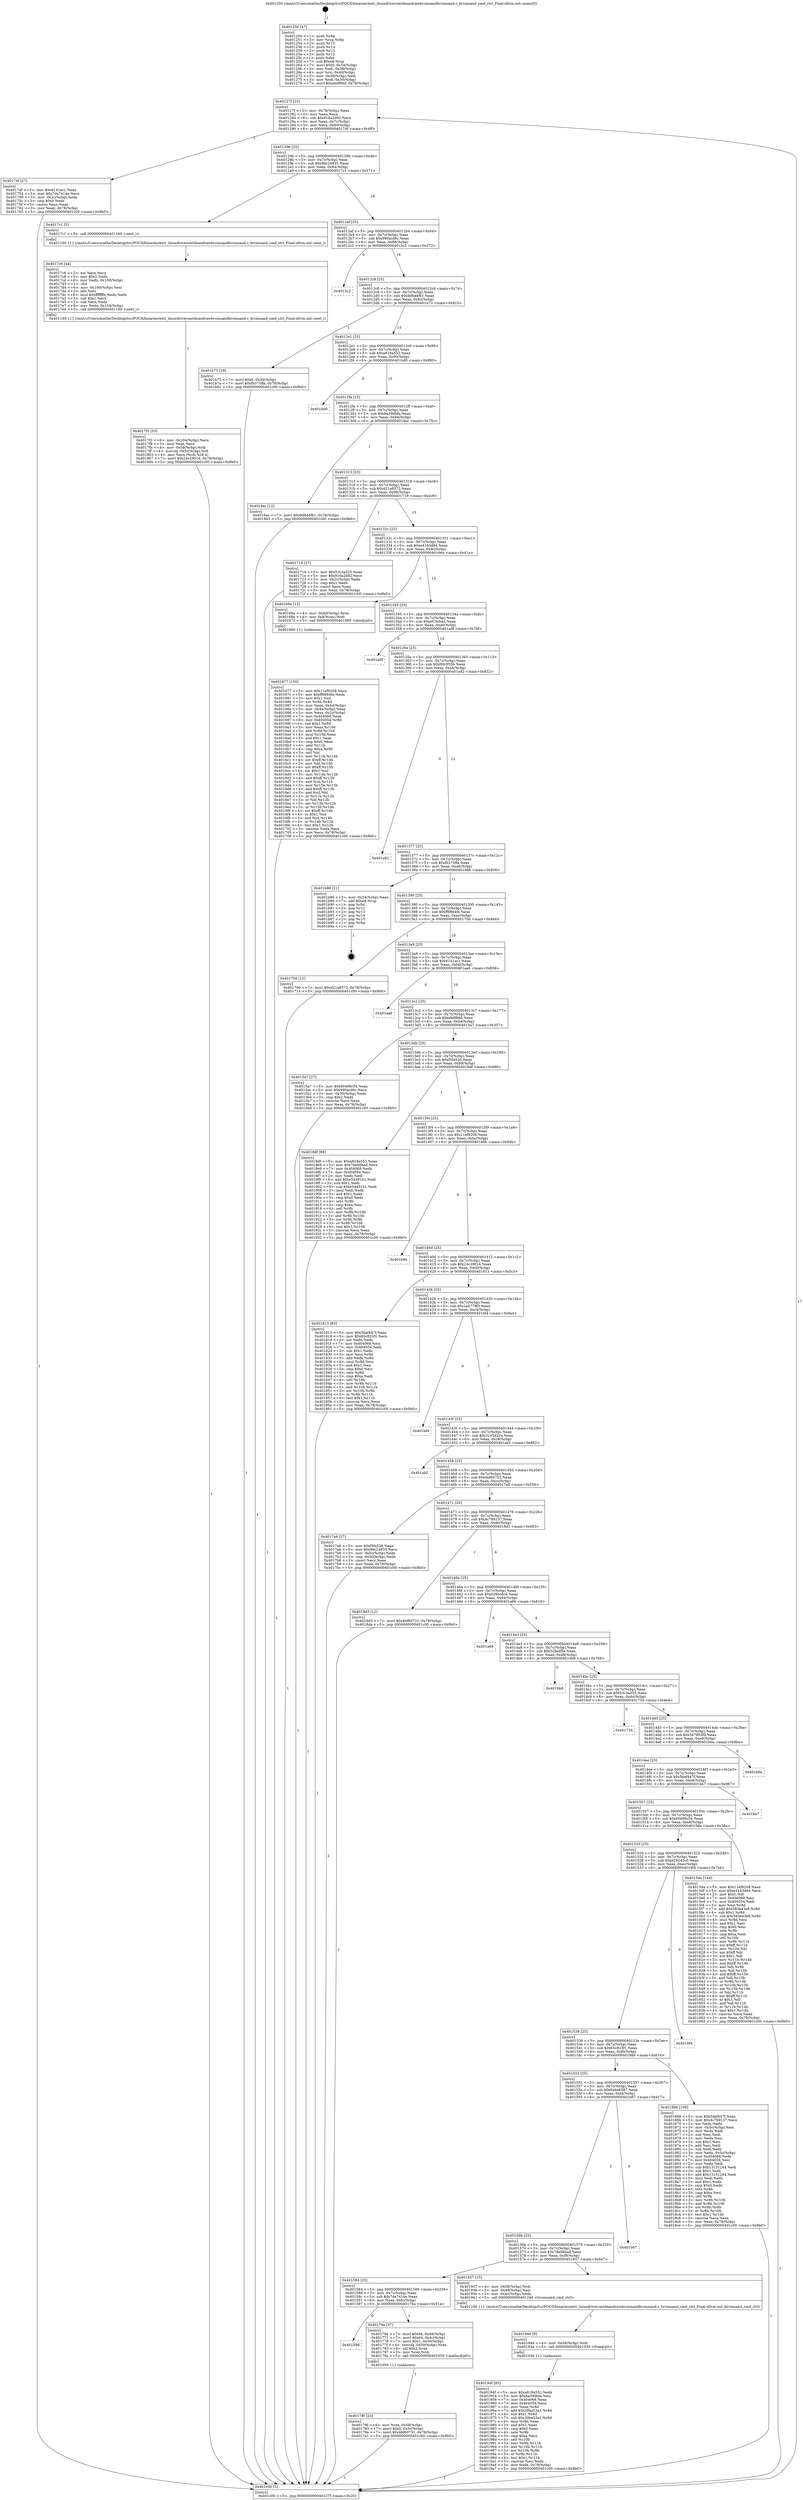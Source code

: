 digraph "0x401250" {
  label = "0x401250 (/mnt/c/Users/mathe/Desktop/tcc/POCII/binaries/extr_linuxdriversmtdnandrawbrcmnandbrcmnand.c_brcmnand_cmd_ctrl_Final-ollvm.out::main(0))"
  labelloc = "t"
  node[shape=record]

  Entry [label="",width=0.3,height=0.3,shape=circle,fillcolor=black,style=filled]
  "0x40127f" [label="{
     0x40127f [23]\l
     | [instrs]\l
     &nbsp;&nbsp;0x40127f \<+3\>: mov -0x78(%rbp),%eax\l
     &nbsp;&nbsp;0x401282 \<+2\>: mov %eax,%ecx\l
     &nbsp;&nbsp;0x401284 \<+6\>: sub $0x916a2d92,%ecx\l
     &nbsp;&nbsp;0x40128a \<+3\>: mov %eax,-0x7c(%rbp)\l
     &nbsp;&nbsp;0x40128d \<+3\>: mov %ecx,-0x80(%rbp)\l
     &nbsp;&nbsp;0x401290 \<+6\>: je 000000000040174f \<main+0x4ff\>\l
  }"]
  "0x40174f" [label="{
     0x40174f [27]\l
     | [instrs]\l
     &nbsp;&nbsp;0x40174f \<+5\>: mov $0x6141ac1,%eax\l
     &nbsp;&nbsp;0x401754 \<+5\>: mov $0x7de7414e,%ecx\l
     &nbsp;&nbsp;0x401759 \<+3\>: mov -0x2c(%rbp),%edx\l
     &nbsp;&nbsp;0x40175c \<+3\>: cmp $0x0,%edx\l
     &nbsp;&nbsp;0x40175f \<+3\>: cmove %ecx,%eax\l
     &nbsp;&nbsp;0x401762 \<+3\>: mov %eax,-0x78(%rbp)\l
     &nbsp;&nbsp;0x401765 \<+5\>: jmp 0000000000401c00 \<main+0x9b0\>\l
  }"]
  "0x401296" [label="{
     0x401296 [25]\l
     | [instrs]\l
     &nbsp;&nbsp;0x401296 \<+5\>: jmp 000000000040129b \<main+0x4b\>\l
     &nbsp;&nbsp;0x40129b \<+3\>: mov -0x7c(%rbp),%eax\l
     &nbsp;&nbsp;0x40129e \<+5\>: sub $0x96c24935,%eax\l
     &nbsp;&nbsp;0x4012a3 \<+6\>: mov %eax,-0x84(%rbp)\l
     &nbsp;&nbsp;0x4012a9 \<+6\>: je 00000000004017c1 \<main+0x571\>\l
  }"]
  Exit [label="",width=0.3,height=0.3,shape=circle,fillcolor=black,style=filled,peripheries=2]
  "0x4017c1" [label="{
     0x4017c1 [5]\l
     | [instrs]\l
     &nbsp;&nbsp;0x4017c1 \<+5\>: call 0000000000401160 \<next_i\>\l
     | [calls]\l
     &nbsp;&nbsp;0x401160 \{1\} (/mnt/c/Users/mathe/Desktop/tcc/POCII/binaries/extr_linuxdriversmtdnandrawbrcmnandbrcmnand.c_brcmnand_cmd_ctrl_Final-ollvm.out::next_i)\l
  }"]
  "0x4012af" [label="{
     0x4012af [25]\l
     | [instrs]\l
     &nbsp;&nbsp;0x4012af \<+5\>: jmp 00000000004012b4 \<main+0x64\>\l
     &nbsp;&nbsp;0x4012b4 \<+3\>: mov -0x7c(%rbp),%eax\l
     &nbsp;&nbsp;0x4012b7 \<+5\>: sub $0x990acd6c,%eax\l
     &nbsp;&nbsp;0x4012bc \<+6\>: mov %eax,-0x88(%rbp)\l
     &nbsp;&nbsp;0x4012c2 \<+6\>: je 00000000004015c2 \<main+0x372\>\l
  }"]
  "0x40194f" [label="{
     0x40194f [93]\l
     | [instrs]\l
     &nbsp;&nbsp;0x40194f \<+5\>: mov $0xa818a552,%edx\l
     &nbsp;&nbsp;0x401954 \<+5\>: mov $0xba39dbfa,%esi\l
     &nbsp;&nbsp;0x401959 \<+7\>: mov 0x404068,%eax\l
     &nbsp;&nbsp;0x401960 \<+7\>: mov 0x404054,%ecx\l
     &nbsp;&nbsp;0x401967 \<+3\>: mov %eax,%r8d\l
     &nbsp;&nbsp;0x40196a \<+7\>: add $0x30ba53a1,%r8d\l
     &nbsp;&nbsp;0x401971 \<+4\>: sub $0x1,%r8d\l
     &nbsp;&nbsp;0x401975 \<+7\>: sub $0x30ba53a1,%r8d\l
     &nbsp;&nbsp;0x40197c \<+4\>: imul %r8d,%eax\l
     &nbsp;&nbsp;0x401980 \<+3\>: and $0x1,%eax\l
     &nbsp;&nbsp;0x401983 \<+3\>: cmp $0x0,%eax\l
     &nbsp;&nbsp;0x401986 \<+4\>: sete %r9b\l
     &nbsp;&nbsp;0x40198a \<+3\>: cmp $0xa,%ecx\l
     &nbsp;&nbsp;0x40198d \<+4\>: setl %r10b\l
     &nbsp;&nbsp;0x401991 \<+3\>: mov %r9b,%r11b\l
     &nbsp;&nbsp;0x401994 \<+3\>: and %r10b,%r11b\l
     &nbsp;&nbsp;0x401997 \<+3\>: xor %r10b,%r9b\l
     &nbsp;&nbsp;0x40199a \<+3\>: or %r9b,%r11b\l
     &nbsp;&nbsp;0x40199d \<+4\>: test $0x1,%r11b\l
     &nbsp;&nbsp;0x4019a1 \<+3\>: cmovne %esi,%edx\l
     &nbsp;&nbsp;0x4019a4 \<+3\>: mov %edx,-0x78(%rbp)\l
     &nbsp;&nbsp;0x4019a7 \<+5\>: jmp 0000000000401c00 \<main+0x9b0\>\l
  }"]
  "0x4015c2" [label="{
     0x4015c2\l
  }", style=dashed]
  "0x4012c8" [label="{
     0x4012c8 [25]\l
     | [instrs]\l
     &nbsp;&nbsp;0x4012c8 \<+5\>: jmp 00000000004012cd \<main+0x7d\>\l
     &nbsp;&nbsp;0x4012cd \<+3\>: mov -0x7c(%rbp),%eax\l
     &nbsp;&nbsp;0x4012d0 \<+5\>: sub $0x9d6d4f61,%eax\l
     &nbsp;&nbsp;0x4012d5 \<+6\>: mov %eax,-0x8c(%rbp)\l
     &nbsp;&nbsp;0x4012db \<+6\>: je 0000000000401b73 \<main+0x923\>\l
  }"]
  "0x401946" [label="{
     0x401946 [9]\l
     | [instrs]\l
     &nbsp;&nbsp;0x401946 \<+4\>: mov -0x58(%rbp),%rdi\l
     &nbsp;&nbsp;0x40194a \<+5\>: call 0000000000401030 \<free@plt\>\l
     | [calls]\l
     &nbsp;&nbsp;0x401030 \{1\} (unknown)\l
  }"]
  "0x401b73" [label="{
     0x401b73 [19]\l
     | [instrs]\l
     &nbsp;&nbsp;0x401b73 \<+7\>: movl $0x0,-0x34(%rbp)\l
     &nbsp;&nbsp;0x401b7a \<+7\>: movl $0xfb375ffa,-0x78(%rbp)\l
     &nbsp;&nbsp;0x401b81 \<+5\>: jmp 0000000000401c00 \<main+0x9b0\>\l
  }"]
  "0x4012e1" [label="{
     0x4012e1 [25]\l
     | [instrs]\l
     &nbsp;&nbsp;0x4012e1 \<+5\>: jmp 00000000004012e6 \<main+0x96\>\l
     &nbsp;&nbsp;0x4012e6 \<+3\>: mov -0x7c(%rbp),%eax\l
     &nbsp;&nbsp;0x4012e9 \<+5\>: sub $0xa818a552,%eax\l
     &nbsp;&nbsp;0x4012ee \<+6\>: mov %eax,-0x90(%rbp)\l
     &nbsp;&nbsp;0x4012f4 \<+6\>: je 0000000000401bd0 \<main+0x980\>\l
  }"]
  "0x4017f2" [label="{
     0x4017f2 [33]\l
     | [instrs]\l
     &nbsp;&nbsp;0x4017f2 \<+6\>: mov -0x104(%rbp),%ecx\l
     &nbsp;&nbsp;0x4017f8 \<+3\>: imul %eax,%ecx\l
     &nbsp;&nbsp;0x4017fb \<+4\>: mov -0x58(%rbp),%rdi\l
     &nbsp;&nbsp;0x4017ff \<+4\>: movslq -0x5c(%rbp),%r8\l
     &nbsp;&nbsp;0x401803 \<+4\>: mov %ecx,(%rdi,%r8,4)\l
     &nbsp;&nbsp;0x401807 \<+7\>: movl $0x24c29016,-0x78(%rbp)\l
     &nbsp;&nbsp;0x40180e \<+5\>: jmp 0000000000401c00 \<main+0x9b0\>\l
  }"]
  "0x401bd0" [label="{
     0x401bd0\l
  }", style=dashed]
  "0x4012fa" [label="{
     0x4012fa [25]\l
     | [instrs]\l
     &nbsp;&nbsp;0x4012fa \<+5\>: jmp 00000000004012ff \<main+0xaf\>\l
     &nbsp;&nbsp;0x4012ff \<+3\>: mov -0x7c(%rbp),%eax\l
     &nbsp;&nbsp;0x401302 \<+5\>: sub $0xba39dbfa,%eax\l
     &nbsp;&nbsp;0x401307 \<+6\>: mov %eax,-0x94(%rbp)\l
     &nbsp;&nbsp;0x40130d \<+6\>: je 00000000004019ac \<main+0x75c\>\l
  }"]
  "0x4017c6" [label="{
     0x4017c6 [44]\l
     | [instrs]\l
     &nbsp;&nbsp;0x4017c6 \<+2\>: xor %ecx,%ecx\l
     &nbsp;&nbsp;0x4017c8 \<+5\>: mov $0x2,%edx\l
     &nbsp;&nbsp;0x4017cd \<+6\>: mov %edx,-0x100(%rbp)\l
     &nbsp;&nbsp;0x4017d3 \<+1\>: cltd\l
     &nbsp;&nbsp;0x4017d4 \<+6\>: mov -0x100(%rbp),%esi\l
     &nbsp;&nbsp;0x4017da \<+2\>: idiv %esi\l
     &nbsp;&nbsp;0x4017dc \<+6\>: imul $0xfffffffe,%edx,%edx\l
     &nbsp;&nbsp;0x4017e2 \<+3\>: sub $0x1,%ecx\l
     &nbsp;&nbsp;0x4017e5 \<+2\>: sub %ecx,%edx\l
     &nbsp;&nbsp;0x4017e7 \<+6\>: mov %edx,-0x104(%rbp)\l
     &nbsp;&nbsp;0x4017ed \<+5\>: call 0000000000401160 \<next_i\>\l
     | [calls]\l
     &nbsp;&nbsp;0x401160 \{1\} (/mnt/c/Users/mathe/Desktop/tcc/POCII/binaries/extr_linuxdriversmtdnandrawbrcmnandbrcmnand.c_brcmnand_cmd_ctrl_Final-ollvm.out::next_i)\l
  }"]
  "0x4019ac" [label="{
     0x4019ac [12]\l
     | [instrs]\l
     &nbsp;&nbsp;0x4019ac \<+7\>: movl $0x9d6d4f61,-0x78(%rbp)\l
     &nbsp;&nbsp;0x4019b3 \<+5\>: jmp 0000000000401c00 \<main+0x9b0\>\l
  }"]
  "0x401313" [label="{
     0x401313 [25]\l
     | [instrs]\l
     &nbsp;&nbsp;0x401313 \<+5\>: jmp 0000000000401318 \<main+0xc8\>\l
     &nbsp;&nbsp;0x401318 \<+3\>: mov -0x7c(%rbp),%eax\l
     &nbsp;&nbsp;0x40131b \<+5\>: sub $0xd21a8572,%eax\l
     &nbsp;&nbsp;0x401320 \<+6\>: mov %eax,-0x98(%rbp)\l
     &nbsp;&nbsp;0x401326 \<+6\>: je 0000000000401719 \<main+0x4c9\>\l
  }"]
  "0x40178f" [label="{
     0x40178f [23]\l
     | [instrs]\l
     &nbsp;&nbsp;0x40178f \<+4\>: mov %rax,-0x58(%rbp)\l
     &nbsp;&nbsp;0x401793 \<+7\>: movl $0x0,-0x5c(%rbp)\l
     &nbsp;&nbsp;0x40179a \<+7\>: movl $0x4bf60731,-0x78(%rbp)\l
     &nbsp;&nbsp;0x4017a1 \<+5\>: jmp 0000000000401c00 \<main+0x9b0\>\l
  }"]
  "0x401719" [label="{
     0x401719 [27]\l
     | [instrs]\l
     &nbsp;&nbsp;0x401719 \<+5\>: mov $0x53c3a325,%eax\l
     &nbsp;&nbsp;0x40171e \<+5\>: mov $0x916a2d92,%ecx\l
     &nbsp;&nbsp;0x401723 \<+3\>: mov -0x2c(%rbp),%edx\l
     &nbsp;&nbsp;0x401726 \<+3\>: cmp $0x1,%edx\l
     &nbsp;&nbsp;0x401729 \<+3\>: cmovl %ecx,%eax\l
     &nbsp;&nbsp;0x40172c \<+3\>: mov %eax,-0x78(%rbp)\l
     &nbsp;&nbsp;0x40172f \<+5\>: jmp 0000000000401c00 \<main+0x9b0\>\l
  }"]
  "0x40132c" [label="{
     0x40132c [25]\l
     | [instrs]\l
     &nbsp;&nbsp;0x40132c \<+5\>: jmp 0000000000401331 \<main+0xe1\>\l
     &nbsp;&nbsp;0x401331 \<+3\>: mov -0x7c(%rbp),%eax\l
     &nbsp;&nbsp;0x401334 \<+5\>: sub $0xe4163d84,%eax\l
     &nbsp;&nbsp;0x401339 \<+6\>: mov %eax,-0x9c(%rbp)\l
     &nbsp;&nbsp;0x40133f \<+6\>: je 000000000040166a \<main+0x41a\>\l
  }"]
  "0x40159d" [label="{
     0x40159d\l
  }", style=dashed]
  "0x40166a" [label="{
     0x40166a [13]\l
     | [instrs]\l
     &nbsp;&nbsp;0x40166a \<+4\>: mov -0x40(%rbp),%rax\l
     &nbsp;&nbsp;0x40166e \<+4\>: mov 0x8(%rax),%rdi\l
     &nbsp;&nbsp;0x401672 \<+5\>: call 0000000000401060 \<atoi@plt\>\l
     | [calls]\l
     &nbsp;&nbsp;0x401060 \{1\} (unknown)\l
  }"]
  "0x401345" [label="{
     0x401345 [25]\l
     | [instrs]\l
     &nbsp;&nbsp;0x401345 \<+5\>: jmp 000000000040134a \<main+0xfa\>\l
     &nbsp;&nbsp;0x40134a \<+3\>: mov -0x7c(%rbp),%eax\l
     &nbsp;&nbsp;0x40134d \<+5\>: sub $0xef10cba2,%eax\l
     &nbsp;&nbsp;0x401352 \<+6\>: mov %eax,-0xa0(%rbp)\l
     &nbsp;&nbsp;0x401358 \<+6\>: je 0000000000401a0f \<main+0x7bf\>\l
  }"]
  "0x40176a" [label="{
     0x40176a [37]\l
     | [instrs]\l
     &nbsp;&nbsp;0x40176a \<+7\>: movl $0x64,-0x48(%rbp)\l
     &nbsp;&nbsp;0x401771 \<+7\>: movl $0x64,-0x4c(%rbp)\l
     &nbsp;&nbsp;0x401778 \<+7\>: movl $0x1,-0x50(%rbp)\l
     &nbsp;&nbsp;0x40177f \<+4\>: movslq -0x50(%rbp),%rax\l
     &nbsp;&nbsp;0x401783 \<+4\>: shl $0x2,%rax\l
     &nbsp;&nbsp;0x401787 \<+3\>: mov %rax,%rdi\l
     &nbsp;&nbsp;0x40178a \<+5\>: call 0000000000401050 \<malloc@plt\>\l
     | [calls]\l
     &nbsp;&nbsp;0x401050 \{1\} (unknown)\l
  }"]
  "0x401a0f" [label="{
     0x401a0f\l
  }", style=dashed]
  "0x40135e" [label="{
     0x40135e [25]\l
     | [instrs]\l
     &nbsp;&nbsp;0x40135e \<+5\>: jmp 0000000000401363 \<main+0x113\>\l
     &nbsp;&nbsp;0x401363 \<+3\>: mov -0x7c(%rbp),%eax\l
     &nbsp;&nbsp;0x401366 \<+5\>: sub $0xf043f35b,%eax\l
     &nbsp;&nbsp;0x40136b \<+6\>: mov %eax,-0xa4(%rbp)\l
     &nbsp;&nbsp;0x401371 \<+6\>: je 0000000000401a82 \<main+0x832\>\l
  }"]
  "0x401584" [label="{
     0x401584 [25]\l
     | [instrs]\l
     &nbsp;&nbsp;0x401584 \<+5\>: jmp 0000000000401589 \<main+0x339\>\l
     &nbsp;&nbsp;0x401589 \<+3\>: mov -0x7c(%rbp),%eax\l
     &nbsp;&nbsp;0x40158c \<+5\>: sub $0x7de7414e,%eax\l
     &nbsp;&nbsp;0x401591 \<+6\>: mov %eax,-0xfc(%rbp)\l
     &nbsp;&nbsp;0x401597 \<+6\>: je 000000000040176a \<main+0x51a\>\l
  }"]
  "0x401a82" [label="{
     0x401a82\l
  }", style=dashed]
  "0x401377" [label="{
     0x401377 [25]\l
     | [instrs]\l
     &nbsp;&nbsp;0x401377 \<+5\>: jmp 000000000040137c \<main+0x12c\>\l
     &nbsp;&nbsp;0x40137c \<+3\>: mov -0x7c(%rbp),%eax\l
     &nbsp;&nbsp;0x40137f \<+5\>: sub $0xfb375ffa,%eax\l
     &nbsp;&nbsp;0x401384 \<+6\>: mov %eax,-0xa8(%rbp)\l
     &nbsp;&nbsp;0x40138a \<+6\>: je 0000000000401b86 \<main+0x936\>\l
  }"]
  "0x401937" [label="{
     0x401937 [15]\l
     | [instrs]\l
     &nbsp;&nbsp;0x401937 \<+4\>: mov -0x58(%rbp),%rdi\l
     &nbsp;&nbsp;0x40193b \<+3\>: mov -0x48(%rbp),%esi\l
     &nbsp;&nbsp;0x40193e \<+3\>: mov -0x4c(%rbp),%edx\l
     &nbsp;&nbsp;0x401941 \<+5\>: call 0000000000401240 \<brcmnand_cmd_ctrl\>\l
     | [calls]\l
     &nbsp;&nbsp;0x401240 \{1\} (/mnt/c/Users/mathe/Desktop/tcc/POCII/binaries/extr_linuxdriversmtdnandrawbrcmnandbrcmnand.c_brcmnand_cmd_ctrl_Final-ollvm.out::brcmnand_cmd_ctrl)\l
  }"]
  "0x401b86" [label="{
     0x401b86 [21]\l
     | [instrs]\l
     &nbsp;&nbsp;0x401b86 \<+3\>: mov -0x34(%rbp),%eax\l
     &nbsp;&nbsp;0x401b89 \<+7\>: add $0xe8,%rsp\l
     &nbsp;&nbsp;0x401b90 \<+1\>: pop %rbx\l
     &nbsp;&nbsp;0x401b91 \<+2\>: pop %r12\l
     &nbsp;&nbsp;0x401b93 \<+2\>: pop %r13\l
     &nbsp;&nbsp;0x401b95 \<+2\>: pop %r14\l
     &nbsp;&nbsp;0x401b97 \<+2\>: pop %r15\l
     &nbsp;&nbsp;0x401b99 \<+1\>: pop %rbp\l
     &nbsp;&nbsp;0x401b9a \<+1\>: ret\l
  }"]
  "0x401390" [label="{
     0x401390 [25]\l
     | [instrs]\l
     &nbsp;&nbsp;0x401390 \<+5\>: jmp 0000000000401395 \<main+0x145\>\l
     &nbsp;&nbsp;0x401395 \<+3\>: mov -0x7c(%rbp),%eax\l
     &nbsp;&nbsp;0x401398 \<+5\>: sub $0xff9864fe,%eax\l
     &nbsp;&nbsp;0x40139d \<+6\>: mov %eax,-0xac(%rbp)\l
     &nbsp;&nbsp;0x4013a3 \<+6\>: je 000000000040170d \<main+0x4bd\>\l
  }"]
  "0x40156b" [label="{
     0x40156b [25]\l
     | [instrs]\l
     &nbsp;&nbsp;0x40156b \<+5\>: jmp 0000000000401570 \<main+0x320\>\l
     &nbsp;&nbsp;0x401570 \<+3\>: mov -0x7c(%rbp),%eax\l
     &nbsp;&nbsp;0x401573 \<+5\>: sub $0x7de08bad,%eax\l
     &nbsp;&nbsp;0x401578 \<+6\>: mov %eax,-0xf8(%rbp)\l
     &nbsp;&nbsp;0x40157e \<+6\>: je 0000000000401937 \<main+0x6e7\>\l
  }"]
  "0x40170d" [label="{
     0x40170d [12]\l
     | [instrs]\l
     &nbsp;&nbsp;0x40170d \<+7\>: movl $0xd21a8572,-0x78(%rbp)\l
     &nbsp;&nbsp;0x401714 \<+5\>: jmp 0000000000401c00 \<main+0x9b0\>\l
  }"]
  "0x4013a9" [label="{
     0x4013a9 [25]\l
     | [instrs]\l
     &nbsp;&nbsp;0x4013a9 \<+5\>: jmp 00000000004013ae \<main+0x15e\>\l
     &nbsp;&nbsp;0x4013ae \<+3\>: mov -0x7c(%rbp),%eax\l
     &nbsp;&nbsp;0x4013b1 \<+5\>: sub $0x6141ac1,%eax\l
     &nbsp;&nbsp;0x4013b6 \<+6\>: mov %eax,-0xb0(%rbp)\l
     &nbsp;&nbsp;0x4013bc \<+6\>: je 0000000000401aa6 \<main+0x856\>\l
  }"]
  "0x401b67" [label="{
     0x401b67\l
  }", style=dashed]
  "0x401aa6" [label="{
     0x401aa6\l
  }", style=dashed]
  "0x4013c2" [label="{
     0x4013c2 [25]\l
     | [instrs]\l
     &nbsp;&nbsp;0x4013c2 \<+5\>: jmp 00000000004013c7 \<main+0x177\>\l
     &nbsp;&nbsp;0x4013c7 \<+3\>: mov -0x7c(%rbp),%eax\l
     &nbsp;&nbsp;0x4013ca \<+5\>: sub $0xebdf86d,%eax\l
     &nbsp;&nbsp;0x4013cf \<+6\>: mov %eax,-0xb4(%rbp)\l
     &nbsp;&nbsp;0x4013d5 \<+6\>: je 00000000004015a7 \<main+0x357\>\l
  }"]
  "0x401552" [label="{
     0x401552 [25]\l
     | [instrs]\l
     &nbsp;&nbsp;0x401552 \<+5\>: jmp 0000000000401557 \<main+0x307\>\l
     &nbsp;&nbsp;0x401557 \<+3\>: mov -0x7c(%rbp),%eax\l
     &nbsp;&nbsp;0x40155a \<+5\>: sub $0x6d4e6587,%eax\l
     &nbsp;&nbsp;0x40155f \<+6\>: mov %eax,-0xf4(%rbp)\l
     &nbsp;&nbsp;0x401565 \<+6\>: je 0000000000401b67 \<main+0x917\>\l
  }"]
  "0x4015a7" [label="{
     0x4015a7 [27]\l
     | [instrs]\l
     &nbsp;&nbsp;0x4015a7 \<+5\>: mov $0x60486c54,%eax\l
     &nbsp;&nbsp;0x4015ac \<+5\>: mov $0x990acd6c,%ecx\l
     &nbsp;&nbsp;0x4015b1 \<+3\>: mov -0x30(%rbp),%edx\l
     &nbsp;&nbsp;0x4015b4 \<+3\>: cmp $0x2,%edx\l
     &nbsp;&nbsp;0x4015b7 \<+3\>: cmovne %ecx,%eax\l
     &nbsp;&nbsp;0x4015ba \<+3\>: mov %eax,-0x78(%rbp)\l
     &nbsp;&nbsp;0x4015bd \<+5\>: jmp 0000000000401c00 \<main+0x9b0\>\l
  }"]
  "0x4013db" [label="{
     0x4013db [25]\l
     | [instrs]\l
     &nbsp;&nbsp;0x4013db \<+5\>: jmp 00000000004013e0 \<main+0x190\>\l
     &nbsp;&nbsp;0x4013e0 \<+3\>: mov -0x7c(%rbp),%eax\l
     &nbsp;&nbsp;0x4013e3 \<+5\>: sub $0xf5fa526,%eax\l
     &nbsp;&nbsp;0x4013e8 \<+6\>: mov %eax,-0xb8(%rbp)\l
     &nbsp;&nbsp;0x4013ee \<+6\>: je 00000000004018df \<main+0x68f\>\l
  }"]
  "0x401c00" [label="{
     0x401c00 [5]\l
     | [instrs]\l
     &nbsp;&nbsp;0x401c00 \<+5\>: jmp 000000000040127f \<main+0x2f\>\l
  }"]
  "0x401250" [label="{
     0x401250 [47]\l
     | [instrs]\l
     &nbsp;&nbsp;0x401250 \<+1\>: push %rbp\l
     &nbsp;&nbsp;0x401251 \<+3\>: mov %rsp,%rbp\l
     &nbsp;&nbsp;0x401254 \<+2\>: push %r15\l
     &nbsp;&nbsp;0x401256 \<+2\>: push %r14\l
     &nbsp;&nbsp;0x401258 \<+2\>: push %r13\l
     &nbsp;&nbsp;0x40125a \<+2\>: push %r12\l
     &nbsp;&nbsp;0x40125c \<+1\>: push %rbx\l
     &nbsp;&nbsp;0x40125d \<+7\>: sub $0xe8,%rsp\l
     &nbsp;&nbsp;0x401264 \<+7\>: movl $0x0,-0x34(%rbp)\l
     &nbsp;&nbsp;0x40126b \<+3\>: mov %edi,-0x38(%rbp)\l
     &nbsp;&nbsp;0x40126e \<+4\>: mov %rsi,-0x40(%rbp)\l
     &nbsp;&nbsp;0x401272 \<+3\>: mov -0x38(%rbp),%edi\l
     &nbsp;&nbsp;0x401275 \<+3\>: mov %edi,-0x30(%rbp)\l
     &nbsp;&nbsp;0x401278 \<+7\>: movl $0xebdf86d,-0x78(%rbp)\l
  }"]
  "0x401866" [label="{
     0x401866 [109]\l
     | [instrs]\l
     &nbsp;&nbsp;0x401866 \<+5\>: mov $0x5daf447f,%eax\l
     &nbsp;&nbsp;0x40186b \<+5\>: mov $0x4c789137,%ecx\l
     &nbsp;&nbsp;0x401870 \<+2\>: xor %edx,%edx\l
     &nbsp;&nbsp;0x401872 \<+3\>: mov -0x5c(%rbp),%esi\l
     &nbsp;&nbsp;0x401875 \<+2\>: mov %edx,%edi\l
     &nbsp;&nbsp;0x401877 \<+2\>: sub %esi,%edi\l
     &nbsp;&nbsp;0x401879 \<+2\>: mov %edx,%esi\l
     &nbsp;&nbsp;0x40187b \<+3\>: sub $0x1,%esi\l
     &nbsp;&nbsp;0x40187e \<+2\>: add %esi,%edi\l
     &nbsp;&nbsp;0x401880 \<+2\>: sub %edi,%edx\l
     &nbsp;&nbsp;0x401882 \<+3\>: mov %edx,-0x5c(%rbp)\l
     &nbsp;&nbsp;0x401885 \<+7\>: mov 0x404068,%edx\l
     &nbsp;&nbsp;0x40188c \<+7\>: mov 0x404054,%esi\l
     &nbsp;&nbsp;0x401893 \<+2\>: mov %edx,%edi\l
     &nbsp;&nbsp;0x401895 \<+6\>: sub $0x13151244,%edi\l
     &nbsp;&nbsp;0x40189b \<+3\>: sub $0x1,%edi\l
     &nbsp;&nbsp;0x40189e \<+6\>: add $0x13151244,%edi\l
     &nbsp;&nbsp;0x4018a4 \<+3\>: imul %edi,%edx\l
     &nbsp;&nbsp;0x4018a7 \<+3\>: and $0x1,%edx\l
     &nbsp;&nbsp;0x4018aa \<+3\>: cmp $0x0,%edx\l
     &nbsp;&nbsp;0x4018ad \<+4\>: sete %r8b\l
     &nbsp;&nbsp;0x4018b1 \<+3\>: cmp $0xa,%esi\l
     &nbsp;&nbsp;0x4018b4 \<+4\>: setl %r9b\l
     &nbsp;&nbsp;0x4018b8 \<+3\>: mov %r8b,%r10b\l
     &nbsp;&nbsp;0x4018bb \<+3\>: and %r9b,%r10b\l
     &nbsp;&nbsp;0x4018be \<+3\>: xor %r9b,%r8b\l
     &nbsp;&nbsp;0x4018c1 \<+3\>: or %r8b,%r10b\l
     &nbsp;&nbsp;0x4018c4 \<+4\>: test $0x1,%r10b\l
     &nbsp;&nbsp;0x4018c8 \<+3\>: cmovne %ecx,%eax\l
     &nbsp;&nbsp;0x4018cb \<+3\>: mov %eax,-0x78(%rbp)\l
     &nbsp;&nbsp;0x4018ce \<+5\>: jmp 0000000000401c00 \<main+0x9b0\>\l
  }"]
  "0x4018df" [label="{
     0x4018df [88]\l
     | [instrs]\l
     &nbsp;&nbsp;0x4018df \<+5\>: mov $0xa818a552,%eax\l
     &nbsp;&nbsp;0x4018e4 \<+5\>: mov $0x7de08bad,%ecx\l
     &nbsp;&nbsp;0x4018e9 \<+7\>: mov 0x404068,%edx\l
     &nbsp;&nbsp;0x4018f0 \<+7\>: mov 0x404054,%esi\l
     &nbsp;&nbsp;0x4018f7 \<+2\>: mov %edx,%edi\l
     &nbsp;&nbsp;0x4018f9 \<+6\>: add $0xe54491b1,%edi\l
     &nbsp;&nbsp;0x4018ff \<+3\>: sub $0x1,%edi\l
     &nbsp;&nbsp;0x401902 \<+6\>: sub $0xe54491b1,%edi\l
     &nbsp;&nbsp;0x401908 \<+3\>: imul %edi,%edx\l
     &nbsp;&nbsp;0x40190b \<+3\>: and $0x1,%edx\l
     &nbsp;&nbsp;0x40190e \<+3\>: cmp $0x0,%edx\l
     &nbsp;&nbsp;0x401911 \<+4\>: sete %r8b\l
     &nbsp;&nbsp;0x401915 \<+3\>: cmp $0xa,%esi\l
     &nbsp;&nbsp;0x401918 \<+4\>: setl %r9b\l
     &nbsp;&nbsp;0x40191c \<+3\>: mov %r8b,%r10b\l
     &nbsp;&nbsp;0x40191f \<+3\>: and %r9b,%r10b\l
     &nbsp;&nbsp;0x401922 \<+3\>: xor %r9b,%r8b\l
     &nbsp;&nbsp;0x401925 \<+3\>: or %r8b,%r10b\l
     &nbsp;&nbsp;0x401928 \<+4\>: test $0x1,%r10b\l
     &nbsp;&nbsp;0x40192c \<+3\>: cmovne %ecx,%eax\l
     &nbsp;&nbsp;0x40192f \<+3\>: mov %eax,-0x78(%rbp)\l
     &nbsp;&nbsp;0x401932 \<+5\>: jmp 0000000000401c00 \<main+0x9b0\>\l
  }"]
  "0x4013f4" [label="{
     0x4013f4 [25]\l
     | [instrs]\l
     &nbsp;&nbsp;0x4013f4 \<+5\>: jmp 00000000004013f9 \<main+0x1a9\>\l
     &nbsp;&nbsp;0x4013f9 \<+3\>: mov -0x7c(%rbp),%eax\l
     &nbsp;&nbsp;0x4013fc \<+5\>: sub $0x11ef9208,%eax\l
     &nbsp;&nbsp;0x401401 \<+6\>: mov %eax,-0xbc(%rbp)\l
     &nbsp;&nbsp;0x401407 \<+6\>: je 0000000000401b9b \<main+0x94b\>\l
  }"]
  "0x401539" [label="{
     0x401539 [25]\l
     | [instrs]\l
     &nbsp;&nbsp;0x401539 \<+5\>: jmp 000000000040153e \<main+0x2ee\>\l
     &nbsp;&nbsp;0x40153e \<+3\>: mov -0x7c(%rbp),%eax\l
     &nbsp;&nbsp;0x401541 \<+5\>: sub $0x65c823f1,%eax\l
     &nbsp;&nbsp;0x401546 \<+6\>: mov %eax,-0xf0(%rbp)\l
     &nbsp;&nbsp;0x40154c \<+6\>: je 0000000000401866 \<main+0x616\>\l
  }"]
  "0x401b9b" [label="{
     0x401b9b\l
  }", style=dashed]
  "0x40140d" [label="{
     0x40140d [25]\l
     | [instrs]\l
     &nbsp;&nbsp;0x40140d \<+5\>: jmp 0000000000401412 \<main+0x1c2\>\l
     &nbsp;&nbsp;0x401412 \<+3\>: mov -0x7c(%rbp),%eax\l
     &nbsp;&nbsp;0x401415 \<+5\>: sub $0x24c29016,%eax\l
     &nbsp;&nbsp;0x40141a \<+6\>: mov %eax,-0xc0(%rbp)\l
     &nbsp;&nbsp;0x401420 \<+6\>: je 0000000000401813 \<main+0x5c3\>\l
  }"]
  "0x4019f4" [label="{
     0x4019f4\l
  }", style=dashed]
  "0x401813" [label="{
     0x401813 [83]\l
     | [instrs]\l
     &nbsp;&nbsp;0x401813 \<+5\>: mov $0x5daf447f,%eax\l
     &nbsp;&nbsp;0x401818 \<+5\>: mov $0x65c823f1,%ecx\l
     &nbsp;&nbsp;0x40181d \<+2\>: xor %edx,%edx\l
     &nbsp;&nbsp;0x40181f \<+7\>: mov 0x404068,%esi\l
     &nbsp;&nbsp;0x401826 \<+7\>: mov 0x404054,%edi\l
     &nbsp;&nbsp;0x40182d \<+3\>: sub $0x1,%edx\l
     &nbsp;&nbsp;0x401830 \<+3\>: mov %esi,%r8d\l
     &nbsp;&nbsp;0x401833 \<+3\>: add %edx,%r8d\l
     &nbsp;&nbsp;0x401836 \<+4\>: imul %r8d,%esi\l
     &nbsp;&nbsp;0x40183a \<+3\>: and $0x1,%esi\l
     &nbsp;&nbsp;0x40183d \<+3\>: cmp $0x0,%esi\l
     &nbsp;&nbsp;0x401840 \<+4\>: sete %r9b\l
     &nbsp;&nbsp;0x401844 \<+3\>: cmp $0xa,%edi\l
     &nbsp;&nbsp;0x401847 \<+4\>: setl %r10b\l
     &nbsp;&nbsp;0x40184b \<+3\>: mov %r9b,%r11b\l
     &nbsp;&nbsp;0x40184e \<+3\>: and %r10b,%r11b\l
     &nbsp;&nbsp;0x401851 \<+3\>: xor %r10b,%r9b\l
     &nbsp;&nbsp;0x401854 \<+3\>: or %r9b,%r11b\l
     &nbsp;&nbsp;0x401857 \<+4\>: test $0x1,%r11b\l
     &nbsp;&nbsp;0x40185b \<+3\>: cmovne %ecx,%eax\l
     &nbsp;&nbsp;0x40185e \<+3\>: mov %eax,-0x78(%rbp)\l
     &nbsp;&nbsp;0x401861 \<+5\>: jmp 0000000000401c00 \<main+0x9b0\>\l
  }"]
  "0x401426" [label="{
     0x401426 [25]\l
     | [instrs]\l
     &nbsp;&nbsp;0x401426 \<+5\>: jmp 000000000040142b \<main+0x1db\>\l
     &nbsp;&nbsp;0x40142b \<+3\>: mov -0x7c(%rbp),%eax\l
     &nbsp;&nbsp;0x40142e \<+5\>: sub $0x2a4779f3,%eax\l
     &nbsp;&nbsp;0x401433 \<+6\>: mov %eax,-0xc4(%rbp)\l
     &nbsp;&nbsp;0x401439 \<+6\>: je 0000000000401bf4 \<main+0x9a4\>\l
  }"]
  "0x401677" [label="{
     0x401677 [150]\l
     | [instrs]\l
     &nbsp;&nbsp;0x401677 \<+5\>: mov $0x11ef9208,%ecx\l
     &nbsp;&nbsp;0x40167c \<+5\>: mov $0xff9864fe,%edx\l
     &nbsp;&nbsp;0x401681 \<+3\>: mov $0x1,%sil\l
     &nbsp;&nbsp;0x401684 \<+3\>: xor %r8d,%r8d\l
     &nbsp;&nbsp;0x401687 \<+3\>: mov %eax,-0x44(%rbp)\l
     &nbsp;&nbsp;0x40168a \<+3\>: mov -0x44(%rbp),%eax\l
     &nbsp;&nbsp;0x40168d \<+3\>: mov %eax,-0x2c(%rbp)\l
     &nbsp;&nbsp;0x401690 \<+7\>: mov 0x404068,%eax\l
     &nbsp;&nbsp;0x401697 \<+8\>: mov 0x404054,%r9d\l
     &nbsp;&nbsp;0x40169f \<+4\>: sub $0x1,%r8d\l
     &nbsp;&nbsp;0x4016a3 \<+3\>: mov %eax,%r10d\l
     &nbsp;&nbsp;0x4016a6 \<+3\>: add %r8d,%r10d\l
     &nbsp;&nbsp;0x4016a9 \<+4\>: imul %r10d,%eax\l
     &nbsp;&nbsp;0x4016ad \<+3\>: and $0x1,%eax\l
     &nbsp;&nbsp;0x4016b0 \<+3\>: cmp $0x0,%eax\l
     &nbsp;&nbsp;0x4016b3 \<+4\>: sete %r11b\l
     &nbsp;&nbsp;0x4016b7 \<+4\>: cmp $0xa,%r9d\l
     &nbsp;&nbsp;0x4016bb \<+3\>: setl %bl\l
     &nbsp;&nbsp;0x4016be \<+3\>: mov %r11b,%r14b\l
     &nbsp;&nbsp;0x4016c1 \<+4\>: xor $0xff,%r14b\l
     &nbsp;&nbsp;0x4016c5 \<+3\>: mov %bl,%r15b\l
     &nbsp;&nbsp;0x4016c8 \<+4\>: xor $0xff,%r15b\l
     &nbsp;&nbsp;0x4016cc \<+4\>: xor $0x1,%sil\l
     &nbsp;&nbsp;0x4016d0 \<+3\>: mov %r14b,%r12b\l
     &nbsp;&nbsp;0x4016d3 \<+4\>: and $0xff,%r12b\l
     &nbsp;&nbsp;0x4016d7 \<+3\>: and %sil,%r11b\l
     &nbsp;&nbsp;0x4016da \<+3\>: mov %r15b,%r13b\l
     &nbsp;&nbsp;0x4016dd \<+4\>: and $0xff,%r13b\l
     &nbsp;&nbsp;0x4016e1 \<+3\>: and %sil,%bl\l
     &nbsp;&nbsp;0x4016e4 \<+3\>: or %r11b,%r12b\l
     &nbsp;&nbsp;0x4016e7 \<+3\>: or %bl,%r13b\l
     &nbsp;&nbsp;0x4016ea \<+3\>: xor %r13b,%r12b\l
     &nbsp;&nbsp;0x4016ed \<+3\>: or %r15b,%r14b\l
     &nbsp;&nbsp;0x4016f0 \<+4\>: xor $0xff,%r14b\l
     &nbsp;&nbsp;0x4016f4 \<+4\>: or $0x1,%sil\l
     &nbsp;&nbsp;0x4016f8 \<+3\>: and %sil,%r14b\l
     &nbsp;&nbsp;0x4016fb \<+3\>: or %r14b,%r12b\l
     &nbsp;&nbsp;0x4016fe \<+4\>: test $0x1,%r12b\l
     &nbsp;&nbsp;0x401702 \<+3\>: cmovne %edx,%ecx\l
     &nbsp;&nbsp;0x401705 \<+3\>: mov %ecx,-0x78(%rbp)\l
     &nbsp;&nbsp;0x401708 \<+5\>: jmp 0000000000401c00 \<main+0x9b0\>\l
  }"]
  "0x401bf4" [label="{
     0x401bf4\l
  }", style=dashed]
  "0x40143f" [label="{
     0x40143f [25]\l
     | [instrs]\l
     &nbsp;&nbsp;0x40143f \<+5\>: jmp 0000000000401444 \<main+0x1f4\>\l
     &nbsp;&nbsp;0x401444 \<+3\>: mov -0x7c(%rbp),%eax\l
     &nbsp;&nbsp;0x401447 \<+5\>: sub $0x31e5d22a,%eax\l
     &nbsp;&nbsp;0x40144c \<+6\>: mov %eax,-0xc8(%rbp)\l
     &nbsp;&nbsp;0x401452 \<+6\>: je 0000000000401ab2 \<main+0x862\>\l
  }"]
  "0x401520" [label="{
     0x401520 [25]\l
     | [instrs]\l
     &nbsp;&nbsp;0x401520 \<+5\>: jmp 0000000000401525 \<main+0x2d5\>\l
     &nbsp;&nbsp;0x401525 \<+3\>: mov -0x7c(%rbp),%eax\l
     &nbsp;&nbsp;0x401528 \<+5\>: sub $0x629245c0,%eax\l
     &nbsp;&nbsp;0x40152d \<+6\>: mov %eax,-0xec(%rbp)\l
     &nbsp;&nbsp;0x401533 \<+6\>: je 00000000004019f4 \<main+0x7a4\>\l
  }"]
  "0x401ab2" [label="{
     0x401ab2\l
  }", style=dashed]
  "0x401458" [label="{
     0x401458 [25]\l
     | [instrs]\l
     &nbsp;&nbsp;0x401458 \<+5\>: jmp 000000000040145d \<main+0x20d\>\l
     &nbsp;&nbsp;0x40145d \<+3\>: mov -0x7c(%rbp),%eax\l
     &nbsp;&nbsp;0x401460 \<+5\>: sub $0x4bf60731,%eax\l
     &nbsp;&nbsp;0x401465 \<+6\>: mov %eax,-0xcc(%rbp)\l
     &nbsp;&nbsp;0x40146b \<+6\>: je 00000000004017a6 \<main+0x556\>\l
  }"]
  "0x4015da" [label="{
     0x4015da [144]\l
     | [instrs]\l
     &nbsp;&nbsp;0x4015da \<+5\>: mov $0x11ef9208,%eax\l
     &nbsp;&nbsp;0x4015df \<+5\>: mov $0xe4163d84,%ecx\l
     &nbsp;&nbsp;0x4015e4 \<+2\>: mov $0x1,%dl\l
     &nbsp;&nbsp;0x4015e6 \<+7\>: mov 0x404068,%esi\l
     &nbsp;&nbsp;0x4015ed \<+7\>: mov 0x404054,%edi\l
     &nbsp;&nbsp;0x4015f4 \<+3\>: mov %esi,%r8d\l
     &nbsp;&nbsp;0x4015f7 \<+7\>: add $0x583e43e8,%r8d\l
     &nbsp;&nbsp;0x4015fe \<+4\>: sub $0x1,%r8d\l
     &nbsp;&nbsp;0x401602 \<+7\>: sub $0x583e43e8,%r8d\l
     &nbsp;&nbsp;0x401609 \<+4\>: imul %r8d,%esi\l
     &nbsp;&nbsp;0x40160d \<+3\>: and $0x1,%esi\l
     &nbsp;&nbsp;0x401610 \<+3\>: cmp $0x0,%esi\l
     &nbsp;&nbsp;0x401613 \<+4\>: sete %r9b\l
     &nbsp;&nbsp;0x401617 \<+3\>: cmp $0xa,%edi\l
     &nbsp;&nbsp;0x40161a \<+4\>: setl %r10b\l
     &nbsp;&nbsp;0x40161e \<+3\>: mov %r9b,%r11b\l
     &nbsp;&nbsp;0x401621 \<+4\>: xor $0xff,%r11b\l
     &nbsp;&nbsp;0x401625 \<+3\>: mov %r10b,%bl\l
     &nbsp;&nbsp;0x401628 \<+3\>: xor $0xff,%bl\l
     &nbsp;&nbsp;0x40162b \<+3\>: xor $0x1,%dl\l
     &nbsp;&nbsp;0x40162e \<+3\>: mov %r11b,%r14b\l
     &nbsp;&nbsp;0x401631 \<+4\>: and $0xff,%r14b\l
     &nbsp;&nbsp;0x401635 \<+3\>: and %dl,%r9b\l
     &nbsp;&nbsp;0x401638 \<+3\>: mov %bl,%r15b\l
     &nbsp;&nbsp;0x40163b \<+4\>: and $0xff,%r15b\l
     &nbsp;&nbsp;0x40163f \<+3\>: and %dl,%r10b\l
     &nbsp;&nbsp;0x401642 \<+3\>: or %r9b,%r14b\l
     &nbsp;&nbsp;0x401645 \<+3\>: or %r10b,%r15b\l
     &nbsp;&nbsp;0x401648 \<+3\>: xor %r15b,%r14b\l
     &nbsp;&nbsp;0x40164b \<+3\>: or %bl,%r11b\l
     &nbsp;&nbsp;0x40164e \<+4\>: xor $0xff,%r11b\l
     &nbsp;&nbsp;0x401652 \<+3\>: or $0x1,%dl\l
     &nbsp;&nbsp;0x401655 \<+3\>: and %dl,%r11b\l
     &nbsp;&nbsp;0x401658 \<+3\>: or %r11b,%r14b\l
     &nbsp;&nbsp;0x40165b \<+4\>: test $0x1,%r14b\l
     &nbsp;&nbsp;0x40165f \<+3\>: cmovne %ecx,%eax\l
     &nbsp;&nbsp;0x401662 \<+3\>: mov %eax,-0x78(%rbp)\l
     &nbsp;&nbsp;0x401665 \<+5\>: jmp 0000000000401c00 \<main+0x9b0\>\l
  }"]
  "0x4017a6" [label="{
     0x4017a6 [27]\l
     | [instrs]\l
     &nbsp;&nbsp;0x4017a6 \<+5\>: mov $0xf5fa526,%eax\l
     &nbsp;&nbsp;0x4017ab \<+5\>: mov $0x96c24935,%ecx\l
     &nbsp;&nbsp;0x4017b0 \<+3\>: mov -0x5c(%rbp),%edx\l
     &nbsp;&nbsp;0x4017b3 \<+3\>: cmp -0x50(%rbp),%edx\l
     &nbsp;&nbsp;0x4017b6 \<+3\>: cmovl %ecx,%eax\l
     &nbsp;&nbsp;0x4017b9 \<+3\>: mov %eax,-0x78(%rbp)\l
     &nbsp;&nbsp;0x4017bc \<+5\>: jmp 0000000000401c00 \<main+0x9b0\>\l
  }"]
  "0x401471" [label="{
     0x401471 [25]\l
     | [instrs]\l
     &nbsp;&nbsp;0x401471 \<+5\>: jmp 0000000000401476 \<main+0x226\>\l
     &nbsp;&nbsp;0x401476 \<+3\>: mov -0x7c(%rbp),%eax\l
     &nbsp;&nbsp;0x401479 \<+5\>: sub $0x4c789137,%eax\l
     &nbsp;&nbsp;0x40147e \<+6\>: mov %eax,-0xd0(%rbp)\l
     &nbsp;&nbsp;0x401484 \<+6\>: je 00000000004018d3 \<main+0x683\>\l
  }"]
  "0x401507" [label="{
     0x401507 [25]\l
     | [instrs]\l
     &nbsp;&nbsp;0x401507 \<+5\>: jmp 000000000040150c \<main+0x2bc\>\l
     &nbsp;&nbsp;0x40150c \<+3\>: mov -0x7c(%rbp),%eax\l
     &nbsp;&nbsp;0x40150f \<+5\>: sub $0x60486c54,%eax\l
     &nbsp;&nbsp;0x401514 \<+6\>: mov %eax,-0xe8(%rbp)\l
     &nbsp;&nbsp;0x40151a \<+6\>: je 00000000004015da \<main+0x38a\>\l
  }"]
  "0x4018d3" [label="{
     0x4018d3 [12]\l
     | [instrs]\l
     &nbsp;&nbsp;0x4018d3 \<+7\>: movl $0x4bf60731,-0x78(%rbp)\l
     &nbsp;&nbsp;0x4018da \<+5\>: jmp 0000000000401c00 \<main+0x9b0\>\l
  }"]
  "0x40148a" [label="{
     0x40148a [25]\l
     | [instrs]\l
     &nbsp;&nbsp;0x40148a \<+5\>: jmp 000000000040148f \<main+0x23f\>\l
     &nbsp;&nbsp;0x40148f \<+3\>: mov -0x7c(%rbp),%eax\l
     &nbsp;&nbsp;0x401492 \<+5\>: sub $0x528bc6c6,%eax\l
     &nbsp;&nbsp;0x401497 \<+6\>: mov %eax,-0xd4(%rbp)\l
     &nbsp;&nbsp;0x40149d \<+6\>: je 0000000000401a69 \<main+0x819\>\l
  }"]
  "0x401bb7" [label="{
     0x401bb7\l
  }", style=dashed]
  "0x401a69" [label="{
     0x401a69\l
  }", style=dashed]
  "0x4014a3" [label="{
     0x4014a3 [25]\l
     | [instrs]\l
     &nbsp;&nbsp;0x4014a3 \<+5\>: jmp 00000000004014a8 \<main+0x258\>\l
     &nbsp;&nbsp;0x4014a8 \<+3\>: mov -0x7c(%rbp),%eax\l
     &nbsp;&nbsp;0x4014ab \<+5\>: sub $0x52fadf5e,%eax\l
     &nbsp;&nbsp;0x4014b0 \<+6\>: mov %eax,-0xd8(%rbp)\l
     &nbsp;&nbsp;0x4014b6 \<+6\>: je 00000000004019b8 \<main+0x768\>\l
  }"]
  "0x4014ee" [label="{
     0x4014ee [25]\l
     | [instrs]\l
     &nbsp;&nbsp;0x4014ee \<+5\>: jmp 00000000004014f3 \<main+0x2a3\>\l
     &nbsp;&nbsp;0x4014f3 \<+3\>: mov -0x7c(%rbp),%eax\l
     &nbsp;&nbsp;0x4014f6 \<+5\>: sub $0x5daf447f,%eax\l
     &nbsp;&nbsp;0x4014fb \<+6\>: mov %eax,-0xe4(%rbp)\l
     &nbsp;&nbsp;0x401501 \<+6\>: je 0000000000401bb7 \<main+0x967\>\l
  }"]
  "0x4019b8" [label="{
     0x4019b8\l
  }", style=dashed]
  "0x4014bc" [label="{
     0x4014bc [25]\l
     | [instrs]\l
     &nbsp;&nbsp;0x4014bc \<+5\>: jmp 00000000004014c1 \<main+0x271\>\l
     &nbsp;&nbsp;0x4014c1 \<+3\>: mov -0x7c(%rbp),%eax\l
     &nbsp;&nbsp;0x4014c4 \<+5\>: sub $0x53c3a325,%eax\l
     &nbsp;&nbsp;0x4014c9 \<+6\>: mov %eax,-0xdc(%rbp)\l
     &nbsp;&nbsp;0x4014cf \<+6\>: je 0000000000401734 \<main+0x4e4\>\l
  }"]
  "0x401b0a" [label="{
     0x401b0a\l
  }", style=dashed]
  "0x401734" [label="{
     0x401734\l
  }", style=dashed]
  "0x4014d5" [label="{
     0x4014d5 [25]\l
     | [instrs]\l
     &nbsp;&nbsp;0x4014d5 \<+5\>: jmp 00000000004014da \<main+0x28a\>\l
     &nbsp;&nbsp;0x4014da \<+3\>: mov -0x7c(%rbp),%eax\l
     &nbsp;&nbsp;0x4014dd \<+5\>: sub $0x547955f9,%eax\l
     &nbsp;&nbsp;0x4014e2 \<+6\>: mov %eax,-0xe0(%rbp)\l
     &nbsp;&nbsp;0x4014e8 \<+6\>: je 0000000000401b0a \<main+0x8ba\>\l
  }"]
  Entry -> "0x401250" [label=" 1"]
  "0x40127f" -> "0x40174f" [label=" 1"]
  "0x40127f" -> "0x401296" [label=" 17"]
  "0x401b86" -> Exit [label=" 1"]
  "0x401296" -> "0x4017c1" [label=" 1"]
  "0x401296" -> "0x4012af" [label=" 16"]
  "0x401b73" -> "0x401c00" [label=" 1"]
  "0x4012af" -> "0x4015c2" [label=" 0"]
  "0x4012af" -> "0x4012c8" [label=" 16"]
  "0x4019ac" -> "0x401c00" [label=" 1"]
  "0x4012c8" -> "0x401b73" [label=" 1"]
  "0x4012c8" -> "0x4012e1" [label=" 15"]
  "0x40194f" -> "0x401c00" [label=" 1"]
  "0x4012e1" -> "0x401bd0" [label=" 0"]
  "0x4012e1" -> "0x4012fa" [label=" 15"]
  "0x401946" -> "0x40194f" [label=" 1"]
  "0x4012fa" -> "0x4019ac" [label=" 1"]
  "0x4012fa" -> "0x401313" [label=" 14"]
  "0x401937" -> "0x401946" [label=" 1"]
  "0x401313" -> "0x401719" [label=" 1"]
  "0x401313" -> "0x40132c" [label=" 13"]
  "0x4018df" -> "0x401c00" [label=" 1"]
  "0x40132c" -> "0x40166a" [label=" 1"]
  "0x40132c" -> "0x401345" [label=" 12"]
  "0x4018d3" -> "0x401c00" [label=" 1"]
  "0x401345" -> "0x401a0f" [label=" 0"]
  "0x401345" -> "0x40135e" [label=" 12"]
  "0x401866" -> "0x401c00" [label=" 1"]
  "0x40135e" -> "0x401a82" [label=" 0"]
  "0x40135e" -> "0x401377" [label=" 12"]
  "0x4017f2" -> "0x401c00" [label=" 1"]
  "0x401377" -> "0x401b86" [label=" 1"]
  "0x401377" -> "0x401390" [label=" 11"]
  "0x4017c6" -> "0x4017f2" [label=" 1"]
  "0x401390" -> "0x40170d" [label=" 1"]
  "0x401390" -> "0x4013a9" [label=" 10"]
  "0x4017a6" -> "0x401c00" [label=" 2"]
  "0x4013a9" -> "0x401aa6" [label=" 0"]
  "0x4013a9" -> "0x4013c2" [label=" 10"]
  "0x40178f" -> "0x401c00" [label=" 1"]
  "0x4013c2" -> "0x4015a7" [label=" 1"]
  "0x4013c2" -> "0x4013db" [label=" 9"]
  "0x4015a7" -> "0x401c00" [label=" 1"]
  "0x401250" -> "0x40127f" [label=" 1"]
  "0x401c00" -> "0x40127f" [label=" 17"]
  "0x401584" -> "0x40159d" [label=" 0"]
  "0x4013db" -> "0x4018df" [label=" 1"]
  "0x4013db" -> "0x4013f4" [label=" 8"]
  "0x401584" -> "0x40176a" [label=" 1"]
  "0x4013f4" -> "0x401b9b" [label=" 0"]
  "0x4013f4" -> "0x40140d" [label=" 8"]
  "0x40156b" -> "0x401584" [label=" 1"]
  "0x40140d" -> "0x401813" [label=" 1"]
  "0x40140d" -> "0x401426" [label=" 7"]
  "0x40156b" -> "0x401937" [label=" 1"]
  "0x401426" -> "0x401bf4" [label=" 0"]
  "0x401426" -> "0x40143f" [label=" 7"]
  "0x401552" -> "0x40156b" [label=" 2"]
  "0x40143f" -> "0x401ab2" [label=" 0"]
  "0x40143f" -> "0x401458" [label=" 7"]
  "0x401552" -> "0x401b67" [label=" 0"]
  "0x401458" -> "0x4017a6" [label=" 2"]
  "0x401458" -> "0x401471" [label=" 5"]
  "0x40176a" -> "0x40178f" [label=" 1"]
  "0x401471" -> "0x4018d3" [label=" 1"]
  "0x401471" -> "0x40148a" [label=" 4"]
  "0x401539" -> "0x401866" [label=" 1"]
  "0x40148a" -> "0x401a69" [label=" 0"]
  "0x40148a" -> "0x4014a3" [label=" 4"]
  "0x401813" -> "0x401c00" [label=" 1"]
  "0x4014a3" -> "0x4019b8" [label=" 0"]
  "0x4014a3" -> "0x4014bc" [label=" 4"]
  "0x401520" -> "0x4019f4" [label=" 0"]
  "0x4014bc" -> "0x401734" [label=" 0"]
  "0x4014bc" -> "0x4014d5" [label=" 4"]
  "0x4017c1" -> "0x4017c6" [label=" 1"]
  "0x4014d5" -> "0x401b0a" [label=" 0"]
  "0x4014d5" -> "0x4014ee" [label=" 4"]
  "0x401520" -> "0x401539" [label=" 3"]
  "0x4014ee" -> "0x401bb7" [label=" 0"]
  "0x4014ee" -> "0x401507" [label=" 4"]
  "0x401539" -> "0x401552" [label=" 2"]
  "0x401507" -> "0x4015da" [label=" 1"]
  "0x401507" -> "0x401520" [label=" 3"]
  "0x4015da" -> "0x401c00" [label=" 1"]
  "0x40166a" -> "0x401677" [label=" 1"]
  "0x401677" -> "0x401c00" [label=" 1"]
  "0x40170d" -> "0x401c00" [label=" 1"]
  "0x401719" -> "0x401c00" [label=" 1"]
  "0x40174f" -> "0x401c00" [label=" 1"]
}
